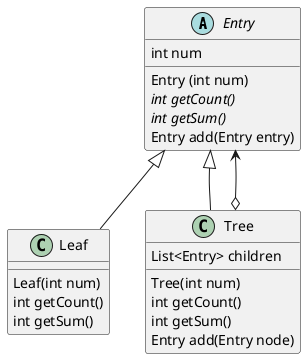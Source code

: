 @startuml

abstract class Entry {
	int num
	Entry (int num)
	{abstract} int getCount()
	{abstract} int getSum()
	Entry add(Entry entry)
}

class Leaf {
	Leaf(int num)
	int getCount()
	int getSum()
}

class Tree {
	List<Entry> children
	Tree(int num)
	int getCount()
	int getSum()
	Entry add(Entry node)
}

Entry <|-- Leaf
Entry <|-- Tree
Entry <--o Tree

@enduml